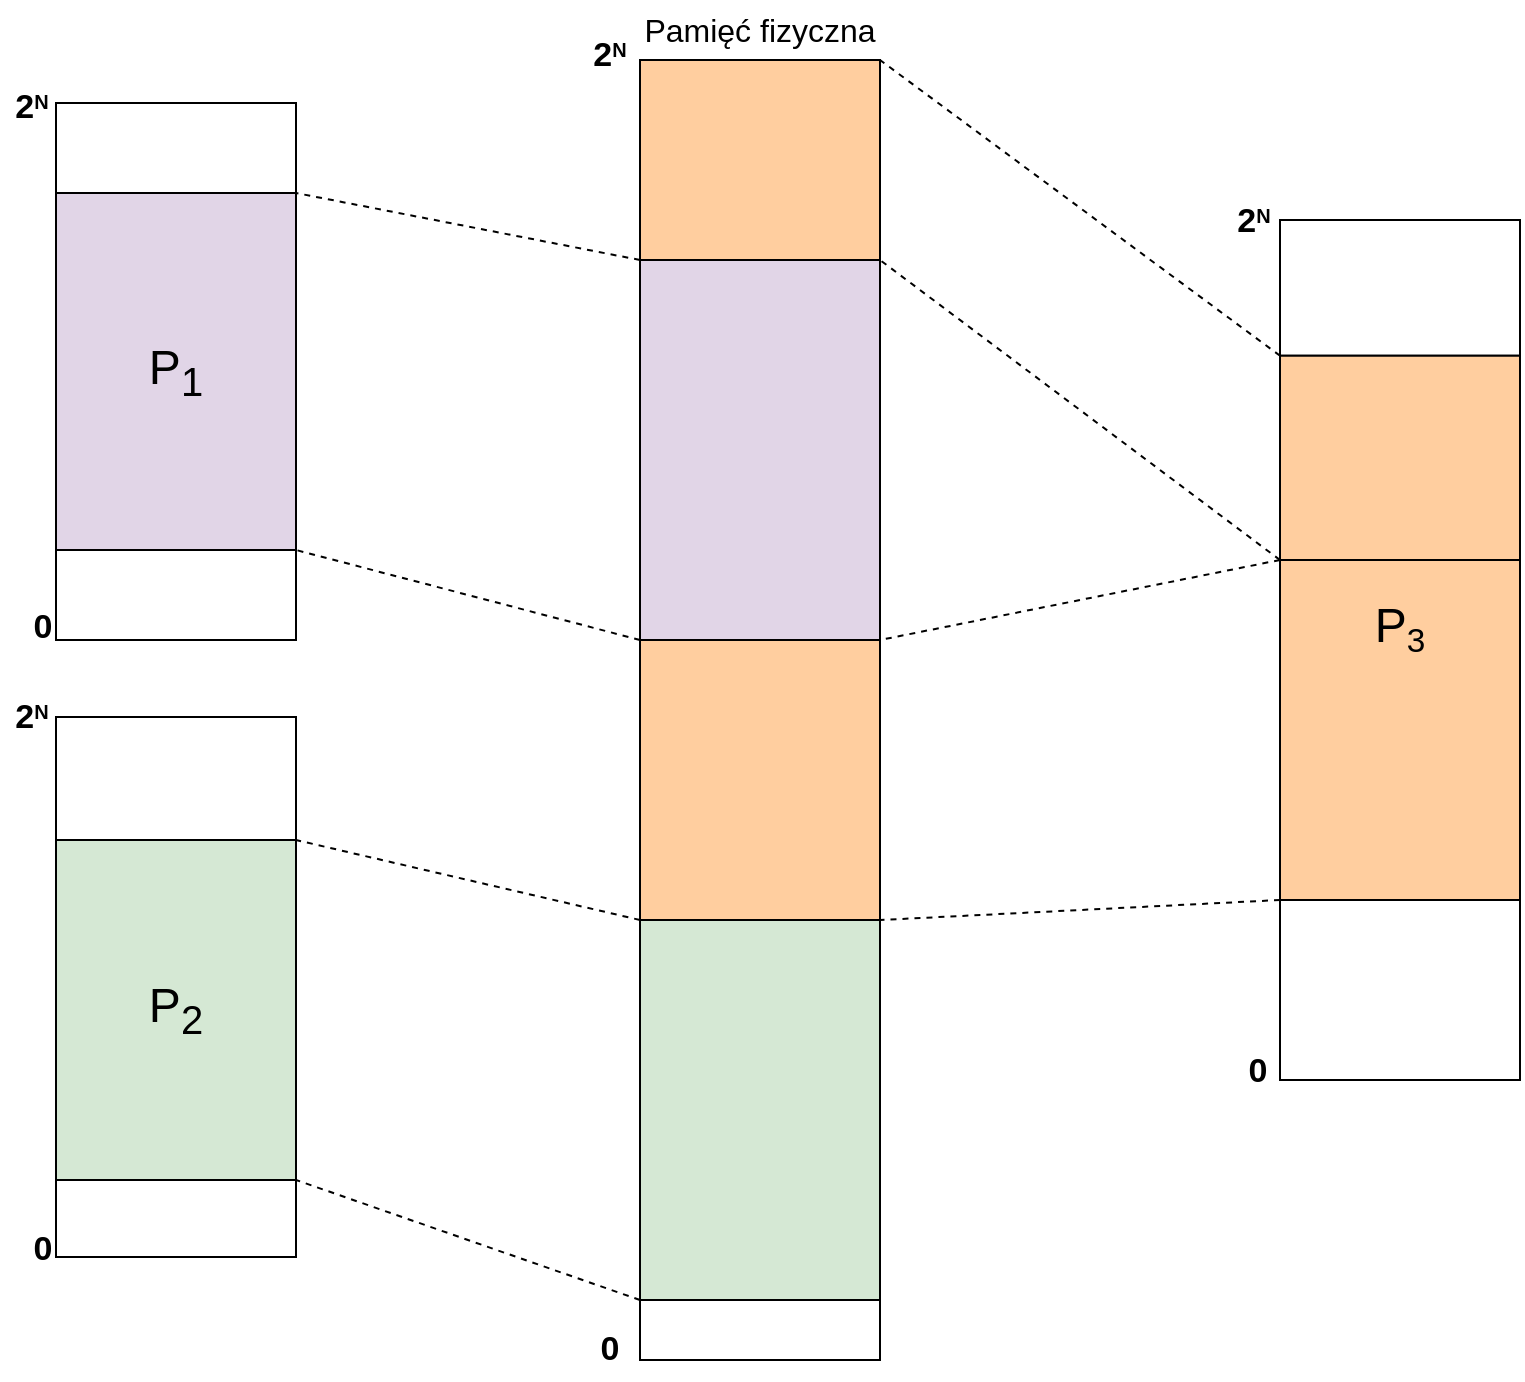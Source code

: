<mxfile version="24.0.4" type="device">
  <diagram name="Page-1" id="bUzElv2l2GWEFmTksL0H">
    <mxGraphModel dx="584" dy="958" grid="1" gridSize="10" guides="1" tooltips="1" connect="1" arrows="1" fold="1" page="1" pageScale="1" pageWidth="850" pageHeight="1100" math="0" shadow="0">
      <root>
        <mxCell id="0" />
        <mxCell id="1" parent="0" />
        <mxCell id="l8w7lDZAc4AGo3SvnFqO-2" value="" style="rounded=0;whiteSpace=wrap;html=1;strokeWidth=1;fillColor=none;" parent="1" vertex="1">
          <mxGeometry x="948" y="61.5" width="120" height="268.5" as="geometry" />
        </mxCell>
        <mxCell id="l8w7lDZAc4AGo3SvnFqO-1" value="" style="rounded=0;whiteSpace=wrap;html=1;strokeWidth=1;fillColor=none;" parent="1" vertex="1">
          <mxGeometry x="948" y="368.5" width="120" height="270" as="geometry" />
        </mxCell>
        <mxCell id="QkMXo-uOz5fR3eblIkdU-6" value="" style="rounded=0;whiteSpace=wrap;html=1;strokeWidth=1;" parent="1" vertex="1">
          <mxGeometry x="1240" y="40" width="120" height="650" as="geometry" />
        </mxCell>
        <mxCell id="QkMXo-uOz5fR3eblIkdU-7" value="" style="rounded=0;whiteSpace=wrap;html=1;fillColor=#E1D5E7;fillStyle=auto;gradientColor=none;strokeWidth=1;" parent="1" vertex="1">
          <mxGeometry x="1240" y="140" width="120" height="190" as="geometry" />
        </mxCell>
        <mxCell id="QkMXo-uOz5fR3eblIkdU-8" value="" style="rounded=0;whiteSpace=wrap;html=1;fillColor=#D5E8D4;strokeWidth=1;fillStyle=auto;" parent="1" vertex="1">
          <mxGeometry x="1240" y="470" width="120" height="190" as="geometry" />
        </mxCell>
        <mxCell id="QkMXo-uOz5fR3eblIkdU-9" value="&lt;font style=&quot;font-size: 16px;&quot;&gt;Pamięć fizyczna&lt;/font&gt;" style="text;html=1;align=center;verticalAlign=middle;whiteSpace=wrap;rounded=0;" parent="1" vertex="1">
          <mxGeometry x="1240" y="10" width="120" height="30" as="geometry" />
        </mxCell>
        <mxCell id="QkMXo-uOz5fR3eblIkdU-10" value="&lt;font style=&quot;font-size: 24px;&quot;&gt;P&lt;sub&gt;1&lt;/sub&gt;&lt;/font&gt;" style="rounded=0;whiteSpace=wrap;html=1;fillColor=#E1D5E7;fillStyle=auto;gradientColor=none;strokeWidth=1;" parent="1" vertex="1">
          <mxGeometry x="948" y="106.5" width="120" height="178.5" as="geometry" />
        </mxCell>
        <mxCell id="QkMXo-uOz5fR3eblIkdU-22" value="" style="endArrow=none;dashed=1;html=1;rounded=0;exitX=0;exitY=0;exitDx=0;exitDy=0;entryX=1;entryY=0;entryDx=0;entryDy=0;" parent="1" source="QkMXo-uOz5fR3eblIkdU-7" target="QkMXo-uOz5fR3eblIkdU-10" edge="1">
          <mxGeometry width="50" height="50" relative="1" as="geometry">
            <mxPoint x="1230" y="100" as="sourcePoint" />
            <mxPoint x="1090" y="100" as="targetPoint" />
          </mxGeometry>
        </mxCell>
        <mxCell id="QkMXo-uOz5fR3eblIkdU-23" value="" style="endArrow=none;dashed=1;html=1;rounded=0;exitX=0;exitY=1;exitDx=0;exitDy=0;entryX=1;entryY=1;entryDx=0;entryDy=0;" parent="1" source="QkMXo-uOz5fR3eblIkdU-7" target="QkMXo-uOz5fR3eblIkdU-10" edge="1">
          <mxGeometry width="50" height="50" relative="1" as="geometry">
            <mxPoint x="1230" y="360" as="sourcePoint" />
            <mxPoint x="1120" y="260" as="targetPoint" />
          </mxGeometry>
        </mxCell>
        <mxCell id="QkMXo-uOz5fR3eblIkdU-24" value="" style="endArrow=none;dashed=1;html=1;rounded=0;entryX=1;entryY=0;entryDx=0;entryDy=0;exitX=0;exitY=0;exitDx=0;exitDy=0;" parent="1" source="QkMXo-uOz5fR3eblIkdU-8" target="QkMXo-uOz5fR3eblIkdU-12" edge="1">
          <mxGeometry width="50" height="50" relative="1" as="geometry">
            <mxPoint x="1230" y="395" as="sourcePoint" />
            <mxPoint x="1090" y="355" as="targetPoint" />
          </mxGeometry>
        </mxCell>
        <mxCell id="QkMXo-uOz5fR3eblIkdU-25" value="" style="endArrow=none;dashed=1;html=1;rounded=0;entryX=1;entryY=1;entryDx=0;entryDy=0;exitX=0;exitY=1;exitDx=0;exitDy=0;" parent="1" source="QkMXo-uOz5fR3eblIkdU-8" target="QkMXo-uOz5fR3eblIkdU-12" edge="1">
          <mxGeometry width="50" height="50" relative="1" as="geometry">
            <mxPoint x="1250" y="480" as="sourcePoint" />
            <mxPoint x="1110" y="460" as="targetPoint" />
          </mxGeometry>
        </mxCell>
        <mxCell id="QkMXo-uOz5fR3eblIkdU-42" value="" style="endArrow=none;html=1;rounded=0;strokeColor=none;" parent="1" edge="1">
          <mxGeometry width="50" height="50" relative="1" as="geometry">
            <mxPoint x="920.43" y="640" as="sourcePoint" />
            <mxPoint x="920" y="40" as="targetPoint" />
          </mxGeometry>
        </mxCell>
        <mxCell id="ApAm6ha_IGB6OoukJDqG-1" value="&lt;font style=&quot;font-size: 17px;&quot;&gt;&lt;b&gt;0&lt;/b&gt;&lt;b&gt;&lt;br&gt;&lt;/b&gt;&lt;/font&gt;" style="text;html=1;align=center;verticalAlign=middle;whiteSpace=wrap;rounded=0;" parent="1" vertex="1">
          <mxGeometry x="1195" y="670" width="60" height="30" as="geometry" />
        </mxCell>
        <mxCell id="ApAm6ha_IGB6OoukJDqG-2" value="&lt;font style=&quot;font-size: 17px;&quot;&gt;&lt;b style=&quot;font-size: 17px;&quot;&gt;2&lt;/b&gt;&lt;/font&gt;&lt;font size=&quot;1&quot;&gt;&lt;b&gt;&lt;sup style=&quot;font-size: 10px;&quot;&gt;N&lt;/sup&gt;&lt;/b&gt;&lt;/font&gt;" style="text;html=1;align=center;verticalAlign=middle;whiteSpace=wrap;rounded=0;fontSize=17;" parent="1" vertex="1">
          <mxGeometry x="1195" y="23" width="60" height="30" as="geometry" />
        </mxCell>
        <mxCell id="ApAm6ha_IGB6OoukJDqG-3" value="" style="endArrow=none;html=1;rounded=0;strokeColor=none;" parent="1" edge="1">
          <mxGeometry width="50" height="50" relative="1" as="geometry">
            <mxPoint x="1680.43" y="648.5" as="sourcePoint" />
            <mxPoint x="1680" y="48.5" as="targetPoint" />
          </mxGeometry>
        </mxCell>
        <mxCell id="l8w7lDZAc4AGo3SvnFqO-4" value="&lt;font style=&quot;font-size: 17px;&quot;&gt;&lt;b style=&quot;font-size: 17px;&quot;&gt;2&lt;/b&gt;&lt;/font&gt;&lt;font size=&quot;1&quot;&gt;&lt;b&gt;&lt;sup style=&quot;font-size: 10px;&quot;&gt;N&lt;/sup&gt;&lt;/b&gt;&lt;/font&gt;" style="text;html=1;align=center;verticalAlign=middle;whiteSpace=wrap;rounded=0;fontSize=17;" parent="1" vertex="1">
          <mxGeometry x="1517" y="105.5" width="60" height="30" as="geometry" />
        </mxCell>
        <mxCell id="l8w7lDZAc4AGo3SvnFqO-5" value="&lt;font style=&quot;font-size: 17px;&quot;&gt;&lt;b&gt;0&lt;/b&gt;&lt;b&gt;&lt;br&gt;&lt;/b&gt;&lt;/font&gt;" style="text;html=1;align=center;verticalAlign=middle;whiteSpace=wrap;rounded=0;" parent="1" vertex="1">
          <mxGeometry x="1519" y="530.5" width="60" height="30" as="geometry" />
        </mxCell>
        <mxCell id="QkMXo-uOz5fR3eblIkdU-12" value="&lt;font style=&quot;font-size: 24px;&quot;&gt;P&lt;sub&gt;2&lt;/sub&gt;&lt;/font&gt;" style="rounded=0;whiteSpace=wrap;html=1;fillColor=#D5E8D4;strokeWidth=1;" parent="1" vertex="1">
          <mxGeometry x="948" y="430" width="120" height="170" as="geometry" />
        </mxCell>
        <mxCell id="l8w7lDZAc4AGo3SvnFqO-3" value="&lt;font style=&quot;font-size: 17px;&quot;&gt;&lt;b style=&quot;font-size: 17px;&quot;&gt;2&lt;/b&gt;&lt;/font&gt;&lt;font size=&quot;1&quot;&gt;&lt;b&gt;&lt;sup style=&quot;font-size: 10px;&quot;&gt;N&lt;/sup&gt;&lt;/b&gt;&lt;/font&gt;" style="text;html=1;align=center;verticalAlign=middle;whiteSpace=wrap;rounded=0;fontSize=17;" parent="1" vertex="1">
          <mxGeometry x="921" y="354" width="30" height="30" as="geometry" />
        </mxCell>
        <mxCell id="l8w7lDZAc4AGo3SvnFqO-6" value="&lt;font style=&quot;font-size: 17px;&quot;&gt;&lt;b&gt;0&lt;/b&gt;&lt;b&gt;&lt;br&gt;&lt;/b&gt;&lt;/font&gt;" style="text;html=1;align=center;verticalAlign=middle;whiteSpace=wrap;rounded=0;" parent="1" vertex="1">
          <mxGeometry x="935" y="620" width="13" height="30" as="geometry" />
        </mxCell>
        <mxCell id="IatigcFqgVzzjmXwX2Y9-1" value="&lt;font style=&quot;font-size: 17px;&quot;&gt;&lt;b style=&quot;font-size: 17px;&quot;&gt;2&lt;/b&gt;&lt;/font&gt;&lt;font size=&quot;1&quot;&gt;&lt;b&gt;&lt;sup style=&quot;font-size: 10px;&quot;&gt;N&lt;/sup&gt;&lt;/b&gt;&lt;/font&gt;" style="text;html=1;align=center;verticalAlign=middle;whiteSpace=wrap;rounded=0;fontSize=17;" vertex="1" parent="1">
          <mxGeometry x="921" y="49" width="30" height="30" as="geometry" />
        </mxCell>
        <mxCell id="IatigcFqgVzzjmXwX2Y9-2" value="&lt;font style=&quot;font-size: 17px;&quot;&gt;&lt;b&gt;0&lt;/b&gt;&lt;b&gt;&lt;br&gt;&lt;/b&gt;&lt;/font&gt;" style="text;html=1;align=center;verticalAlign=middle;whiteSpace=wrap;rounded=0;" vertex="1" parent="1">
          <mxGeometry x="935" y="309" width="13" height="30" as="geometry" />
        </mxCell>
        <mxCell id="IatigcFqgVzzjmXwX2Y9-3" value="" style="rounded=0;whiteSpace=wrap;html=1;strokeWidth=1;fillColor=none;" vertex="1" parent="1">
          <mxGeometry x="1560" y="120" width="120" height="430" as="geometry" />
        </mxCell>
        <mxCell id="IatigcFqgVzzjmXwX2Y9-4" value="&lt;font style=&quot;font-size: 24px;&quot;&gt;P&lt;/font&gt;&lt;font style=&quot;font-size: 20px;&quot;&gt;&lt;sub&gt;3&lt;/sub&gt;&lt;/font&gt;" style="rounded=0;whiteSpace=wrap;html=1;fillColor=#FFCE9F;fillStyle=auto;gradientColor=none;strokeWidth=1;" vertex="1" parent="1">
          <mxGeometry x="1560" y="187.87" width="120" height="272.13" as="geometry" />
        </mxCell>
        <mxCell id="IatigcFqgVzzjmXwX2Y9-7" value="" style="endArrow=none;dashed=1;html=1;rounded=0;entryX=1;entryY=0;entryDx=0;entryDy=0;exitX=0;exitY=1;exitDx=0;exitDy=0;" edge="1" parent="1" source="IatigcFqgVzzjmXwX2Y9-4" target="QkMXo-uOz5fR3eblIkdU-8">
          <mxGeometry width="50" height="50" relative="1" as="geometry">
            <mxPoint x="1552" y="523.5" as="sourcePoint" />
            <mxPoint x="1380" y="483.5" as="targetPoint" />
          </mxGeometry>
        </mxCell>
        <mxCell id="IatigcFqgVzzjmXwX2Y9-9" value="" style="rounded=0;whiteSpace=wrap;html=1;fillColor=#FFCE9F;fillStyle=auto;gradientColor=none;strokeWidth=1;" vertex="1" parent="1">
          <mxGeometry x="1240" y="330" width="120" height="140" as="geometry" />
        </mxCell>
        <mxCell id="IatigcFqgVzzjmXwX2Y9-10" value="" style="rounded=0;whiteSpace=wrap;html=1;fillColor=#FFCE9F;fillStyle=auto;gradientColor=none;strokeWidth=1;" vertex="1" parent="1">
          <mxGeometry x="1240" y="40" width="120" height="100" as="geometry" />
        </mxCell>
        <mxCell id="IatigcFqgVzzjmXwX2Y9-11" value="" style="rounded=0;whiteSpace=wrap;html=1;fillColor=#FFCE9F;fillStyle=auto;gradientColor=none;strokeWidth=1;" vertex="1" parent="1">
          <mxGeometry x="1560" y="187.87" width="120" height="102.13" as="geometry" />
        </mxCell>
        <mxCell id="IatigcFqgVzzjmXwX2Y9-12" value="" style="endArrow=none;dashed=1;html=1;rounded=0;entryX=1;entryY=1;entryDx=0;entryDy=0;exitX=0;exitY=1;exitDx=0;exitDy=0;" edge="1" parent="1" source="IatigcFqgVzzjmXwX2Y9-11" target="IatigcFqgVzzjmXwX2Y9-10">
          <mxGeometry width="50" height="50" relative="1" as="geometry">
            <mxPoint x="1514" y="160" as="sourcePoint" />
            <mxPoint x="1384" y="160.25" as="targetPoint" />
          </mxGeometry>
        </mxCell>
        <mxCell id="IatigcFqgVzzjmXwX2Y9-13" value="" style="endArrow=none;dashed=1;html=1;rounded=0;entryX=1;entryY=0;entryDx=0;entryDy=0;exitX=0;exitY=1;exitDx=0;exitDy=0;" edge="1" parent="1" source="IatigcFqgVzzjmXwX2Y9-11" target="IatigcFqgVzzjmXwX2Y9-9">
          <mxGeometry width="50" height="50" relative="1" as="geometry">
            <mxPoint x="1510" y="329" as="sourcePoint" />
            <mxPoint x="1380" y="329.25" as="targetPoint" />
          </mxGeometry>
        </mxCell>
        <mxCell id="IatigcFqgVzzjmXwX2Y9-14" value="" style="endArrow=none;dashed=1;html=1;rounded=0;entryX=1;entryY=0;entryDx=0;entryDy=0;exitX=0;exitY=0;exitDx=0;exitDy=0;" edge="1" parent="1" source="IatigcFqgVzzjmXwX2Y9-11" target="IatigcFqgVzzjmXwX2Y9-10">
          <mxGeometry width="50" height="50" relative="1" as="geometry">
            <mxPoint x="1530" y="130" as="sourcePoint" />
            <mxPoint x="1400" y="130.25" as="targetPoint" />
          </mxGeometry>
        </mxCell>
      </root>
    </mxGraphModel>
  </diagram>
</mxfile>
